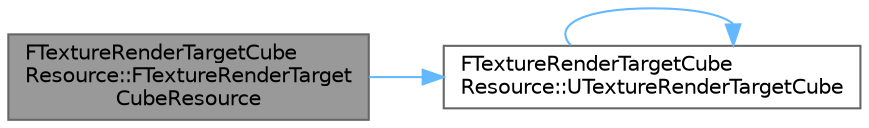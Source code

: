 digraph "FTextureRenderTargetCubeResource::FTextureRenderTargetCubeResource"
{
 // INTERACTIVE_SVG=YES
 // LATEX_PDF_SIZE
  bgcolor="transparent";
  edge [fontname=Helvetica,fontsize=10,labelfontname=Helvetica,labelfontsize=10];
  node [fontname=Helvetica,fontsize=10,shape=box,height=0.2,width=0.4];
  rankdir="LR";
  Node1 [id="Node000001",label="FTextureRenderTargetCube\lResource::FTextureRenderTarget\lCubeResource",height=0.2,width=0.4,color="gray40", fillcolor="grey60", style="filled", fontcolor="black",tooltip="Constructor."];
  Node1 -> Node2 [id="edge1_Node000001_Node000002",color="steelblue1",style="solid",tooltip=" "];
  Node2 [id="Node000002",label="FTextureRenderTargetCube\lResource::UTextureRenderTargetCube",height=0.2,width=0.4,color="grey40", fillcolor="white", style="filled",URL="$dc/dfb/classFTextureRenderTargetCubeResource.html#aaeca90d75eafa9d7b5023e17a0fb1209",tooltip="Updates (resolves) the render target texture."];
  Node2 -> Node2 [id="edge2_Node000002_Node000002",color="steelblue1",style="solid",tooltip=" "];
}
